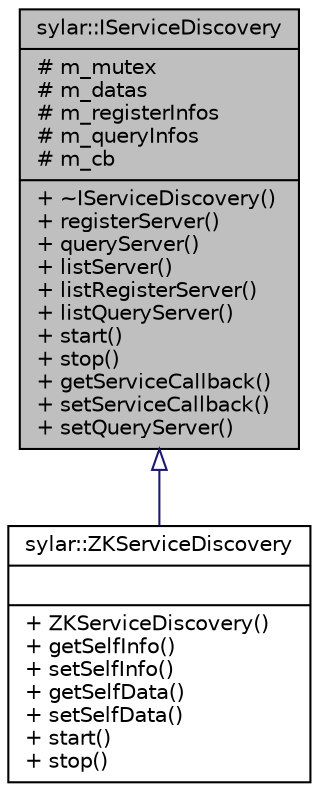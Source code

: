 digraph "sylar::IServiceDiscovery"
{
 // LATEX_PDF_SIZE
  edge [fontname="Helvetica",fontsize="10",labelfontname="Helvetica",labelfontsize="10"];
  node [fontname="Helvetica",fontsize="10",shape=record];
  Node1 [label="{sylar::IServiceDiscovery\n|# m_mutex\l# m_datas\l# m_registerInfos\l# m_queryInfos\l# m_cb\l|+ ~IServiceDiscovery()\l+ registerServer()\l+ queryServer()\l+ listServer()\l+ listRegisterServer()\l+ listQueryServer()\l+ start()\l+ stop()\l+ getServiceCallback()\l+ setServiceCallback()\l+ setQueryServer()\l}",height=0.2,width=0.4,color="black", fillcolor="grey75", style="filled", fontcolor="black",tooltip=" "];
  Node1 -> Node2 [dir="back",color="midnightblue",fontsize="10",style="solid",arrowtail="onormal",fontname="Helvetica"];
  Node2 [label="{sylar::ZKServiceDiscovery\n||+ ZKServiceDiscovery()\l+ getSelfInfo()\l+ setSelfInfo()\l+ getSelfData()\l+ setSelfData()\l+ start()\l+ stop()\l}",height=0.2,width=0.4,color="black", fillcolor="white", style="filled",URL="$classsylar_1_1ZKServiceDiscovery.html",tooltip=" "];
}
